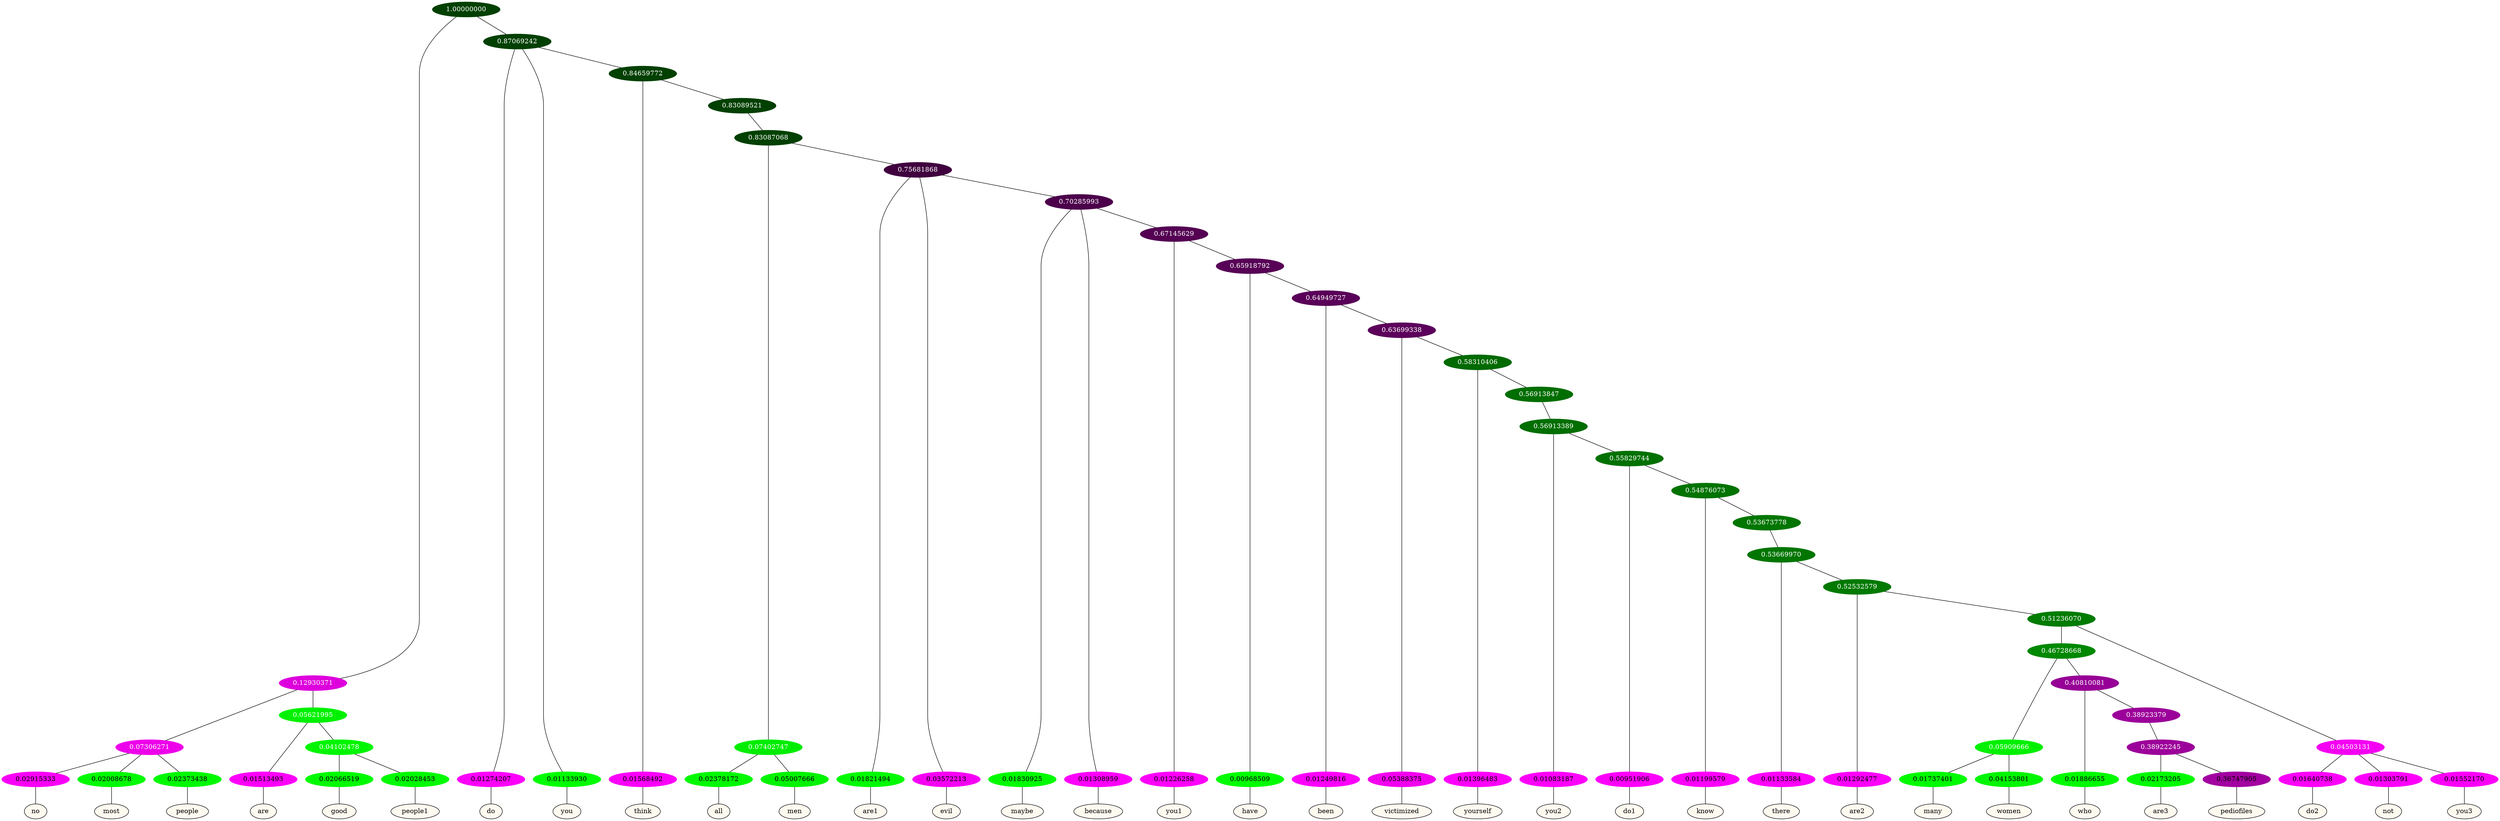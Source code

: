 graph {
	node [format=png height=0.15 nodesep=0.001 ordering=out overlap=prism overlap_scaling=0.01 ranksep=0.001 ratio=0.2 style=filled width=0.15]
	{
		rank=same
		a_w_8 [label=no color=black fillcolor=floralwhite style="filled,solid"]
		a_w_9 [label=most color=black fillcolor=floralwhite style="filled,solid"]
		a_w_10 [label=people color=black fillcolor=floralwhite style="filled,solid"]
		a_w_11 [label=are color=black fillcolor=floralwhite style="filled,solid"]
		a_w_15 [label=good color=black fillcolor=floralwhite style="filled,solid"]
		a_w_16 [label=people1 color=black fillcolor=floralwhite style="filled,solid"]
		a_w_5 [label=do color=black fillcolor=floralwhite style="filled,solid"]
		a_w_6 [label=you color=black fillcolor=floralwhite style="filled,solid"]
		a_w_13 [label=think color=black fillcolor=floralwhite style="filled,solid"]
		a_w_20 [label=all color=black fillcolor=floralwhite style="filled,solid"]
		a_w_21 [label=men color=black fillcolor=floralwhite style="filled,solid"]
		a_w_22 [label=are1 color=black fillcolor=floralwhite style="filled,solid"]
		a_w_23 [label=evil color=black fillcolor=floralwhite style="filled,solid"]
		a_w_25 [label=maybe color=black fillcolor=floralwhite style="filled,solid"]
		a_w_26 [label=because color=black fillcolor=floralwhite style="filled,solid"]
		a_w_28 [label=you1 color=black fillcolor=floralwhite style="filled,solid"]
		a_w_30 [label=have color=black fillcolor=floralwhite style="filled,solid"]
		a_w_32 [label=been color=black fillcolor=floralwhite style="filled,solid"]
		a_w_34 [label=victimized color=black fillcolor=floralwhite style="filled,solid"]
		a_w_36 [label=yourself color=black fillcolor=floralwhite style="filled,solid"]
		a_w_39 [label=you2 color=black fillcolor=floralwhite style="filled,solid"]
		a_w_41 [label=do1 color=black fillcolor=floralwhite style="filled,solid"]
		a_w_43 [label=know color=black fillcolor=floralwhite style="filled,solid"]
		a_w_46 [label=there color=black fillcolor=floralwhite style="filled,solid"]
		a_w_48 [label=are2 color=black fillcolor=floralwhite style="filled,solid"]
		a_w_57 [label=many color=black fillcolor=floralwhite style="filled,solid"]
		a_w_58 [label=women color=black fillcolor=floralwhite style="filled,solid"]
		a_w_59 [label=who color=black fillcolor=floralwhite style="filled,solid"]
		a_w_62 [label=are3 color=black fillcolor=floralwhite style="filled,solid"]
		a_w_63 [label=pediofiles color=black fillcolor=floralwhite style="filled,solid"]
		a_w_54 [label=do2 color=black fillcolor=floralwhite style="filled,solid"]
		a_w_55 [label=not color=black fillcolor=floralwhite style="filled,solid"]
		a_w_56 [label=you3 color=black fillcolor=floralwhite style="filled,solid"]
	}
	a_n_8 -- a_w_8
	a_n_9 -- a_w_9
	a_n_10 -- a_w_10
	a_n_11 -- a_w_11
	a_n_15 -- a_w_15
	a_n_16 -- a_w_16
	a_n_5 -- a_w_5
	a_n_6 -- a_w_6
	a_n_13 -- a_w_13
	a_n_20 -- a_w_20
	a_n_21 -- a_w_21
	a_n_22 -- a_w_22
	a_n_23 -- a_w_23
	a_n_25 -- a_w_25
	a_n_26 -- a_w_26
	a_n_28 -- a_w_28
	a_n_30 -- a_w_30
	a_n_32 -- a_w_32
	a_n_34 -- a_w_34
	a_n_36 -- a_w_36
	a_n_39 -- a_w_39
	a_n_41 -- a_w_41
	a_n_43 -- a_w_43
	a_n_46 -- a_w_46
	a_n_48 -- a_w_48
	a_n_57 -- a_w_57
	a_n_58 -- a_w_58
	a_n_59 -- a_w_59
	a_n_62 -- a_w_62
	a_n_63 -- a_w_63
	a_n_54 -- a_w_54
	a_n_55 -- a_w_55
	a_n_56 -- a_w_56
	{
		rank=same
		a_n_8 [label=0.02915333 color="0.835 1.000 0.971" fontcolor=black]
		a_n_9 [label=0.02008678 color="0.334 1.000 0.980" fontcolor=black]
		a_n_10 [label=0.02373438 color="0.334 1.000 0.976" fontcolor=black]
		a_n_11 [label=0.01513493 color="0.835 1.000 0.985" fontcolor=black]
		a_n_15 [label=0.02066519 color="0.334 1.000 0.979" fontcolor=black]
		a_n_16 [label=0.02028453 color="0.334 1.000 0.980" fontcolor=black]
		a_n_5 [label=0.01274207 color="0.835 1.000 0.987" fontcolor=black]
		a_n_6 [label=0.01133930 color="0.334 1.000 0.989" fontcolor=black]
		a_n_13 [label=0.01568492 color="0.835 1.000 0.984" fontcolor=black]
		a_n_20 [label=0.02378172 color="0.334 1.000 0.976" fontcolor=black]
		a_n_21 [label=0.05007666 color="0.334 1.000 0.950" fontcolor=black]
		a_n_22 [label=0.01821494 color="0.334 1.000 0.982" fontcolor=black]
		a_n_23 [label=0.03572213 color="0.835 1.000 0.964" fontcolor=black]
		a_n_25 [label=0.01830925 color="0.334 1.000 0.982" fontcolor=black]
		a_n_26 [label=0.01308959 color="0.835 1.000 0.987" fontcolor=black]
		a_n_28 [label=0.01226258 color="0.835 1.000 0.988" fontcolor=black]
		a_n_30 [label=0.00968509 color="0.334 1.000 0.990" fontcolor=black]
		a_n_32 [label=0.01249816 color="0.835 1.000 0.988" fontcolor=black]
		a_n_34 [label=0.05388375 color="0.835 1.000 0.946" fontcolor=black]
		a_n_36 [label=0.01396483 color="0.835 1.000 0.986" fontcolor=black]
		a_n_39 [label=0.01083187 color="0.835 1.000 0.989" fontcolor=black]
		a_n_41 [label=0.00951906 color="0.835 1.000 0.990" fontcolor=black]
		a_n_43 [label=0.01199579 color="0.835 1.000 0.988" fontcolor=black]
		a_n_46 [label=0.01133584 color="0.835 1.000 0.989" fontcolor=black]
		a_n_48 [label=0.01292477 color="0.835 1.000 0.987" fontcolor=black]
		a_n_57 [label=0.01737401 color="0.334 1.000 0.983" fontcolor=black]
		a_n_58 [label=0.04153801 color="0.334 1.000 0.958" fontcolor=black]
		a_n_59 [label=0.01886655 color="0.334 1.000 0.981" fontcolor=black]
		a_n_62 [label=0.02173205 color="0.334 1.000 0.978" fontcolor=black]
		a_n_63 [label=0.36747905 color="0.835 1.000 0.633" fontcolor=black]
		a_n_54 [label=0.01640738 color="0.835 1.000 0.984" fontcolor=black]
		a_n_55 [label=0.01303791 color="0.835 1.000 0.987" fontcolor=black]
		a_n_56 [label=0.01552170 color="0.835 1.000 0.984" fontcolor=black]
	}
	a_n_0 [label=1.00000000 color="0.334 1.000 0.250" fontcolor=grey99]
	a_n_1 [label=0.12930371 color="0.835 1.000 0.871" fontcolor=grey99]
	a_n_0 -- a_n_1
	a_n_2 [label=0.87069242 color="0.334 1.000 0.250" fontcolor=grey99]
	a_n_0 -- a_n_2
	a_n_3 [label=0.07306271 color="0.835 1.000 0.927" fontcolor=grey99]
	a_n_1 -- a_n_3
	a_n_4 [label=0.05621995 color="0.334 1.000 0.944" fontcolor=grey99]
	a_n_1 -- a_n_4
	a_n_2 -- a_n_5
	a_n_2 -- a_n_6
	a_n_7 [label=0.84659772 color="0.334 1.000 0.250" fontcolor=grey99]
	a_n_2 -- a_n_7
	a_n_3 -- a_n_8
	a_n_3 -- a_n_9
	a_n_3 -- a_n_10
	a_n_4 -- a_n_11
	a_n_12 [label=0.04102478 color="0.334 1.000 0.959" fontcolor=grey99]
	a_n_4 -- a_n_12
	a_n_7 -- a_n_13
	a_n_14 [label=0.83089521 color="0.334 1.000 0.250" fontcolor=grey99]
	a_n_7 -- a_n_14
	a_n_12 -- a_n_15
	a_n_12 -- a_n_16
	a_n_17 [label=0.83087068 color="0.334 1.000 0.250" fontcolor=grey99]
	a_n_14 -- a_n_17
	a_n_18 [label=0.07402747 color="0.334 1.000 0.926" fontcolor=grey99]
	a_n_17 -- a_n_18
	a_n_19 [label=0.75681868 color="0.835 1.000 0.250" fontcolor=grey99]
	a_n_17 -- a_n_19
	a_n_18 -- a_n_20
	a_n_18 -- a_n_21
	a_n_19 -- a_n_22
	a_n_19 -- a_n_23
	a_n_24 [label=0.70285993 color="0.835 1.000 0.297" fontcolor=grey99]
	a_n_19 -- a_n_24
	a_n_24 -- a_n_25
	a_n_24 -- a_n_26
	a_n_27 [label=0.67145629 color="0.835 1.000 0.329" fontcolor=grey99]
	a_n_24 -- a_n_27
	a_n_27 -- a_n_28
	a_n_29 [label=0.65918792 color="0.835 1.000 0.341" fontcolor=grey99]
	a_n_27 -- a_n_29
	a_n_29 -- a_n_30
	a_n_31 [label=0.64949727 color="0.835 1.000 0.351" fontcolor=grey99]
	a_n_29 -- a_n_31
	a_n_31 -- a_n_32
	a_n_33 [label=0.63699338 color="0.835 1.000 0.363" fontcolor=grey99]
	a_n_31 -- a_n_33
	a_n_33 -- a_n_34
	a_n_35 [label=0.58310406 color="0.334 1.000 0.417" fontcolor=grey99]
	a_n_33 -- a_n_35
	a_n_35 -- a_n_36
	a_n_37 [label=0.56913847 color="0.334 1.000 0.431" fontcolor=grey99]
	a_n_35 -- a_n_37
	a_n_38 [label=0.56913389 color="0.334 1.000 0.431" fontcolor=grey99]
	a_n_37 -- a_n_38
	a_n_38 -- a_n_39
	a_n_40 [label=0.55829744 color="0.334 1.000 0.442" fontcolor=grey99]
	a_n_38 -- a_n_40
	a_n_40 -- a_n_41
	a_n_42 [label=0.54876073 color="0.334 1.000 0.451" fontcolor=grey99]
	a_n_40 -- a_n_42
	a_n_42 -- a_n_43
	a_n_44 [label=0.53673778 color="0.334 1.000 0.463" fontcolor=grey99]
	a_n_42 -- a_n_44
	a_n_45 [label=0.53669970 color="0.334 1.000 0.463" fontcolor=grey99]
	a_n_44 -- a_n_45
	a_n_45 -- a_n_46
	a_n_47 [label=0.52532579 color="0.334 1.000 0.475" fontcolor=grey99]
	a_n_45 -- a_n_47
	a_n_47 -- a_n_48
	a_n_49 [label=0.51236070 color="0.334 1.000 0.488" fontcolor=grey99]
	a_n_47 -- a_n_49
	a_n_50 [label=0.46728668 color="0.334 1.000 0.533" fontcolor=grey99]
	a_n_49 -- a_n_50
	a_n_51 [label=0.04503131 color="0.835 1.000 0.955" fontcolor=grey99]
	a_n_49 -- a_n_51
	a_n_52 [label=0.05909666 color="0.334 1.000 0.941" fontcolor=grey99]
	a_n_50 -- a_n_52
	a_n_53 [label=0.40810081 color="0.835 1.000 0.592" fontcolor=grey99]
	a_n_50 -- a_n_53
	a_n_51 -- a_n_54
	a_n_51 -- a_n_55
	a_n_51 -- a_n_56
	a_n_52 -- a_n_57
	a_n_52 -- a_n_58
	a_n_53 -- a_n_59
	a_n_60 [label=0.38923379 color="0.835 1.000 0.611" fontcolor=grey99]
	a_n_53 -- a_n_60
	a_n_61 [label=0.38922245 color="0.835 1.000 0.611" fontcolor=grey99]
	a_n_60 -- a_n_61
	a_n_61 -- a_n_62
	a_n_61 -- a_n_63
}
